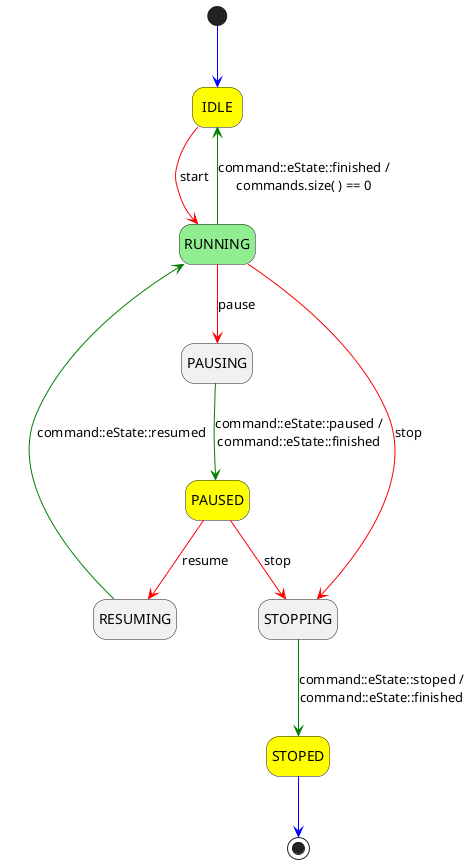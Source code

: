 @startuml carpc_command_queue

hide empty description

state IDLE #yellow
state RUNNING #lightgreen
state PAUSED #yellow
state STOPED #yellow

[*] -[#blue]-> IDLE
IDLE -[#red]-> RUNNING : start
RUNNING -[#green]-> IDLE : command::eState::finished /\ncommands.size( ) == 0
RUNNING -[#red]-> PAUSING : pause
PAUSING -[#green]-> PAUSED : command::eState::paused /\ncommand::eState::finished
PAUSED -[#red]-> RESUMING : resume
RESUMING -[#green]-> RUNNING : command::eState::resumed
RUNNING -[#red]-> STOPPING : stop
PAUSED -[#red]-> STOPPING : stop
STOPPING -[#green]-> STOPED : command::eState::stoped /\ncommand::eState::finished
STOPED -[#blue]-> [*]

' note left of RUNNING
'    Active state during executing all commands
' end note



@enduml
